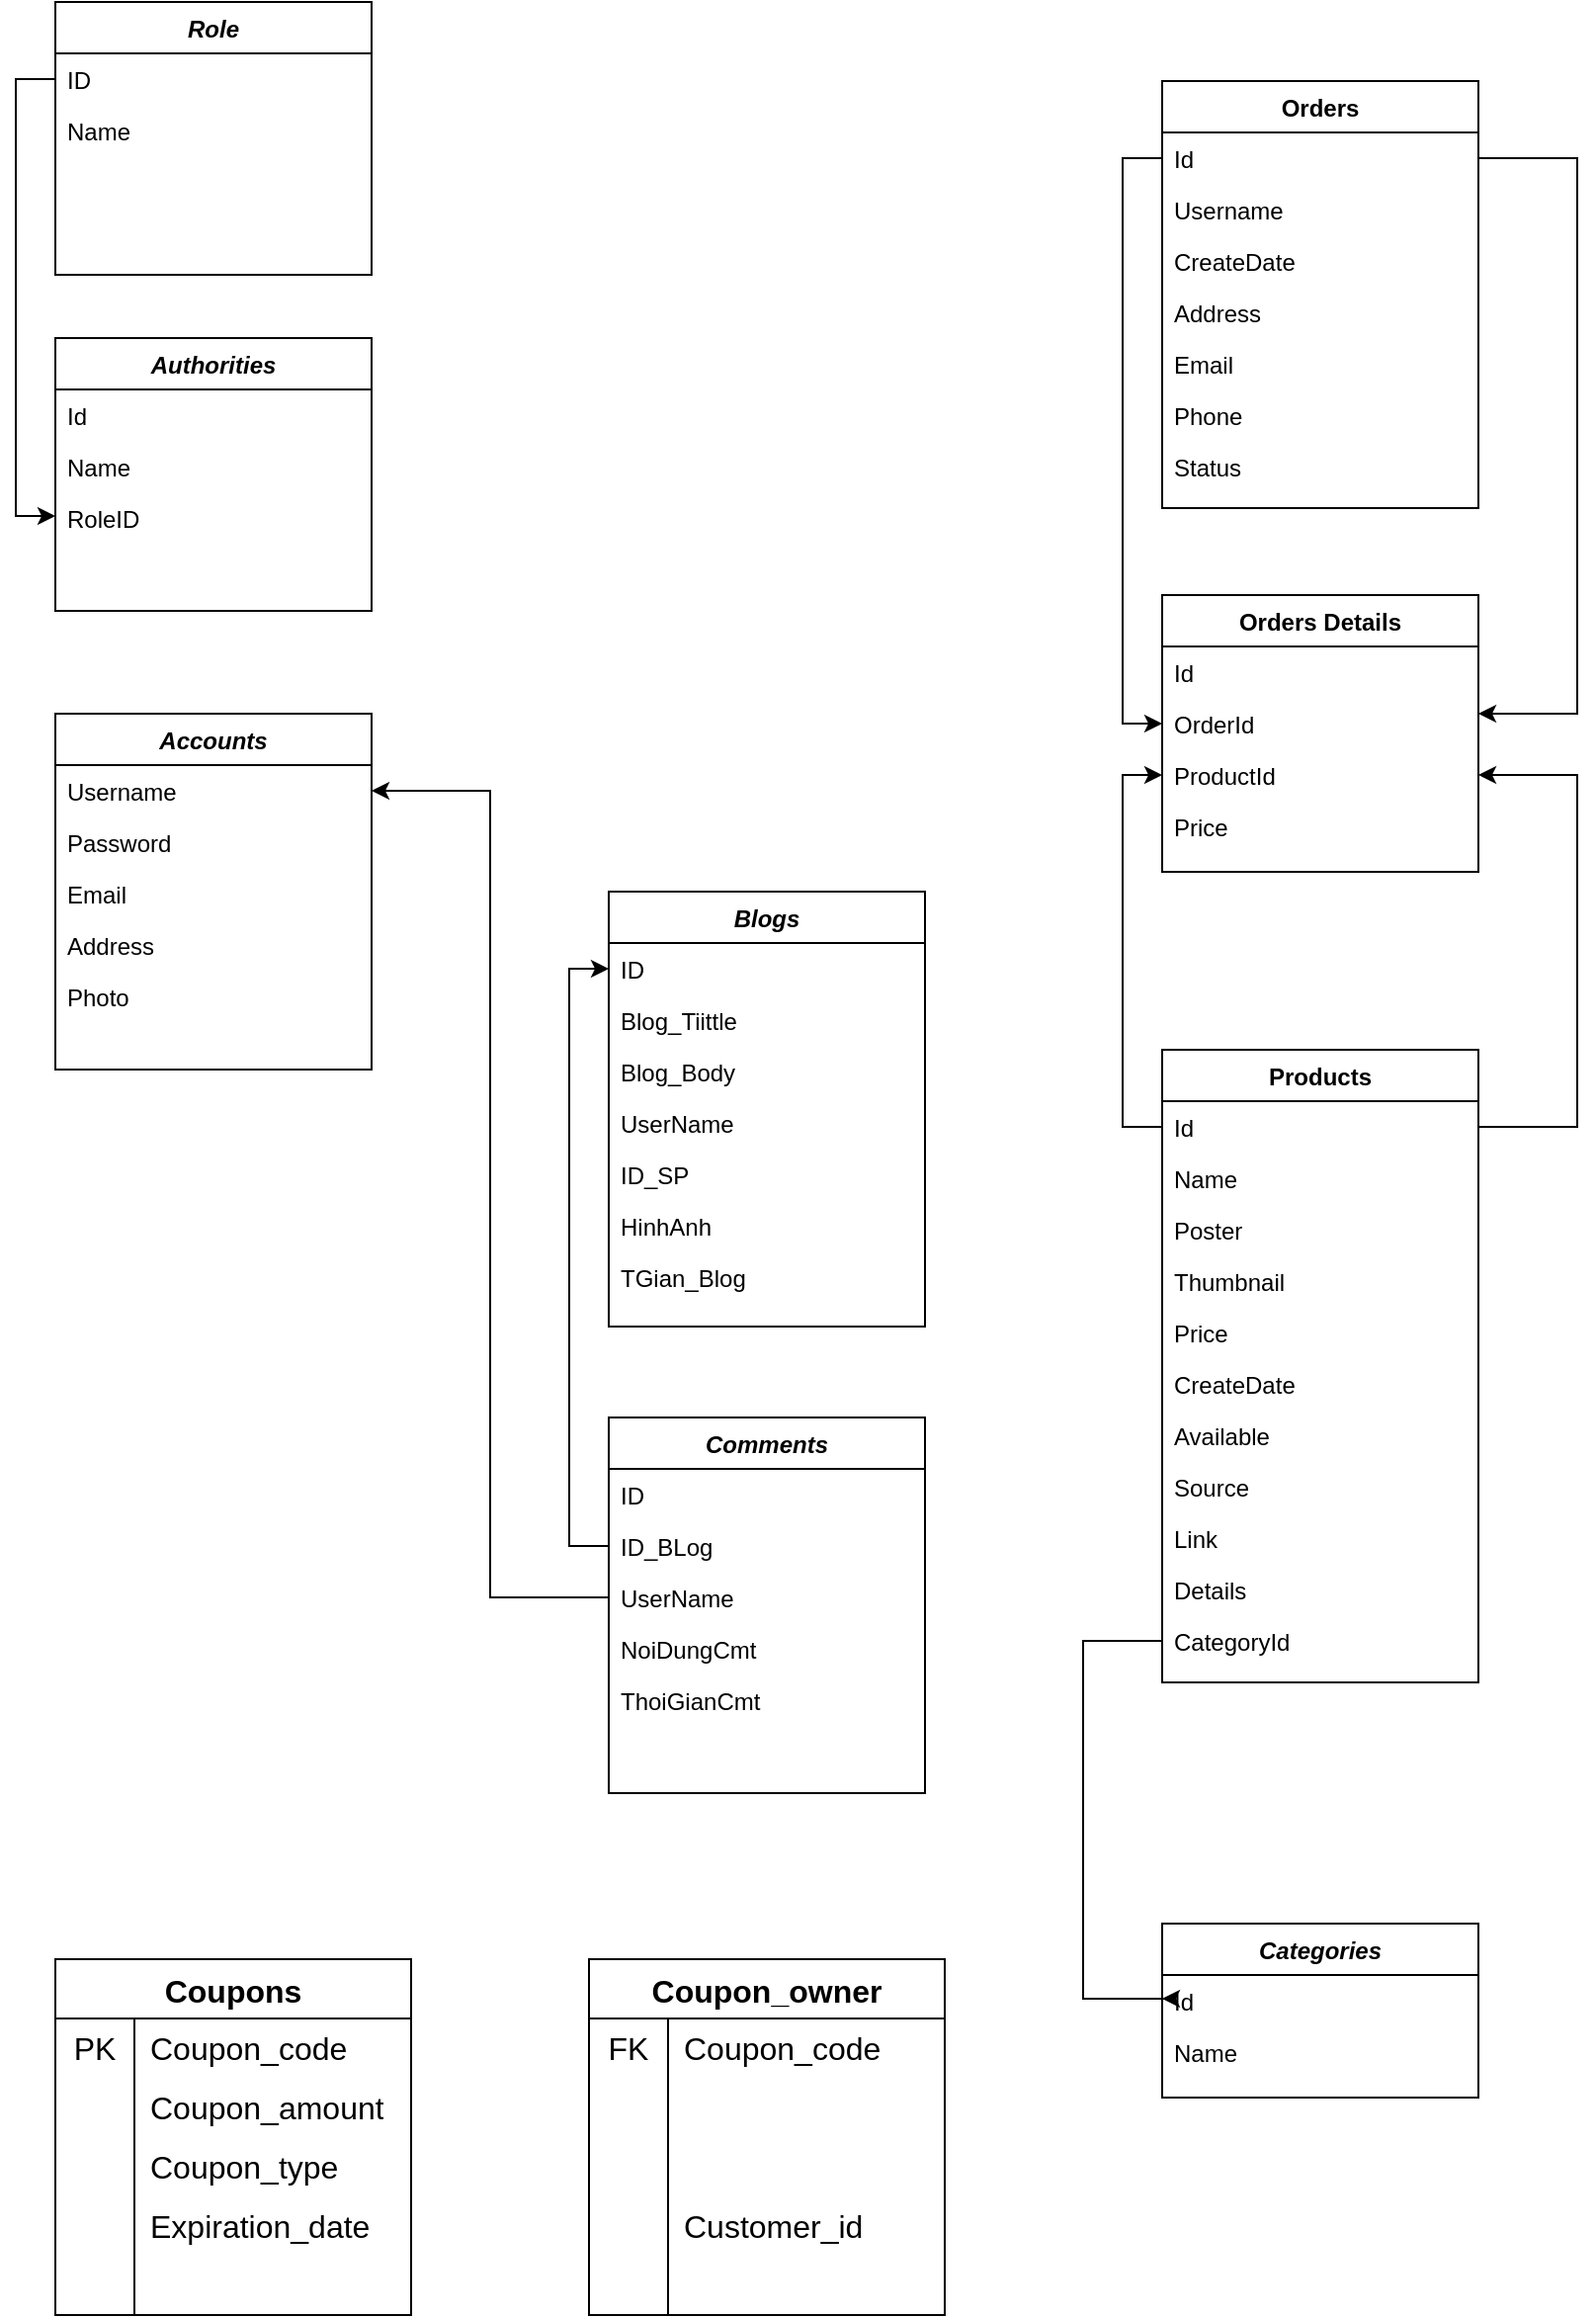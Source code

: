<mxfile version="21.2.3" type="github">
  <diagram id="C5RBs43oDa-KdzZeNtuy" name="Page-1">
    <mxGraphModel dx="1651" dy="2193" grid="1" gridSize="10" guides="1" tooltips="1" connect="1" arrows="1" fold="1" page="1" pageScale="1" pageWidth="827" pageHeight="1169" math="0" shadow="0">
      <root>
        <mxCell id="WIyWlLk6GJQsqaUBKTNV-0" />
        <mxCell id="WIyWlLk6GJQsqaUBKTNV-1" parent="WIyWlLk6GJQsqaUBKTNV-0" />
        <mxCell id="zkfFHV4jXpPFQw0GAbJ--0" value="Accounts" style="swimlane;fontStyle=3;align=center;verticalAlign=top;childLayout=stackLayout;horizontal=1;startSize=26;horizontalStack=0;resizeParent=1;resizeLast=0;collapsible=1;marginBottom=0;rounded=0;shadow=0;strokeWidth=1;movable=1;resizable=1;rotatable=1;deletable=1;editable=1;locked=0;connectable=1;" parent="WIyWlLk6GJQsqaUBKTNV-1" vertex="1">
          <mxGeometry x="110" y="-60" width="160" height="180" as="geometry">
            <mxRectangle x="230" y="140" width="160" height="26" as="alternateBounds" />
          </mxGeometry>
        </mxCell>
        <mxCell id="zkfFHV4jXpPFQw0GAbJ--1" value="Username" style="text;align=left;verticalAlign=top;spacingLeft=4;spacingRight=4;overflow=hidden;rotatable=1;points=[[0,0.5],[1,0.5]];portConstraint=eastwest;movable=1;resizable=1;deletable=1;editable=1;locked=0;connectable=1;" parent="zkfFHV4jXpPFQw0GAbJ--0" vertex="1">
          <mxGeometry y="26" width="160" height="26" as="geometry" />
        </mxCell>
        <mxCell id="zkfFHV4jXpPFQw0GAbJ--2" value="Password" style="text;align=left;verticalAlign=top;spacingLeft=4;spacingRight=4;overflow=hidden;rotatable=1;points=[[0,0.5],[1,0.5]];portConstraint=eastwest;rounded=0;shadow=0;html=0;movable=1;resizable=1;deletable=1;editable=1;locked=0;connectable=1;" parent="zkfFHV4jXpPFQw0GAbJ--0" vertex="1">
          <mxGeometry y="52" width="160" height="26" as="geometry" />
        </mxCell>
        <mxCell id="zkfFHV4jXpPFQw0GAbJ--3" value="Email" style="text;align=left;verticalAlign=top;spacingLeft=4;spacingRight=4;overflow=hidden;rotatable=1;points=[[0,0.5],[1,0.5]];portConstraint=eastwest;rounded=0;shadow=0;html=0;movable=1;resizable=1;deletable=1;editable=1;locked=0;connectable=1;" parent="zkfFHV4jXpPFQw0GAbJ--0" vertex="1">
          <mxGeometry y="78" width="160" height="26" as="geometry" />
        </mxCell>
        <mxCell id="4pkR6PHwYzPUVLJLUque-9" value="Address" style="text;align=left;verticalAlign=top;spacingLeft=4;spacingRight=4;overflow=hidden;rotatable=1;points=[[0,0.5],[1,0.5]];portConstraint=eastwest;rounded=0;shadow=0;html=0;movable=1;resizable=1;deletable=1;editable=1;locked=0;connectable=1;" vertex="1" parent="zkfFHV4jXpPFQw0GAbJ--0">
          <mxGeometry y="104" width="160" height="26" as="geometry" />
        </mxCell>
        <mxCell id="4pkR6PHwYzPUVLJLUque-10" value="Photo" style="text;align=left;verticalAlign=top;spacingLeft=4;spacingRight=4;overflow=hidden;rotatable=1;points=[[0,0.5],[1,0.5]];portConstraint=eastwest;rounded=0;shadow=0;html=0;movable=1;resizable=1;deletable=1;editable=1;locked=0;connectable=1;" vertex="1" parent="zkfFHV4jXpPFQw0GAbJ--0">
          <mxGeometry y="130" width="160" height="26" as="geometry" />
        </mxCell>
        <mxCell id="zkfFHV4jXpPFQw0GAbJ--17" value="Products" style="swimlane;fontStyle=1;align=center;verticalAlign=top;childLayout=stackLayout;horizontal=1;startSize=26;horizontalStack=0;resizeParent=1;resizeLast=0;collapsible=1;marginBottom=0;rounded=0;shadow=0;strokeWidth=1;" parent="WIyWlLk6GJQsqaUBKTNV-1" vertex="1">
          <mxGeometry x="670" y="110" width="160" height="320" as="geometry">
            <mxRectangle x="550" y="140" width="160" height="26" as="alternateBounds" />
          </mxGeometry>
        </mxCell>
        <mxCell id="zkfFHV4jXpPFQw0GAbJ--18" value="Id" style="text;align=left;verticalAlign=top;spacingLeft=4;spacingRight=4;overflow=hidden;rotatable=0;points=[[0,0.5],[1,0.5]];portConstraint=eastwest;" parent="zkfFHV4jXpPFQw0GAbJ--17" vertex="1">
          <mxGeometry y="26" width="160" height="26" as="geometry" />
        </mxCell>
        <mxCell id="zkfFHV4jXpPFQw0GAbJ--19" value="Name" style="text;align=left;verticalAlign=top;spacingLeft=4;spacingRight=4;overflow=hidden;rotatable=0;points=[[0,0.5],[1,0.5]];portConstraint=eastwest;rounded=0;shadow=0;html=0;" parent="zkfFHV4jXpPFQw0GAbJ--17" vertex="1">
          <mxGeometry y="52" width="160" height="26" as="geometry" />
        </mxCell>
        <mxCell id="zkfFHV4jXpPFQw0GAbJ--20" value="Poster" style="text;align=left;verticalAlign=top;spacingLeft=4;spacingRight=4;overflow=hidden;rotatable=0;points=[[0,0.5],[1,0.5]];portConstraint=eastwest;rounded=0;shadow=0;html=0;" parent="zkfFHV4jXpPFQw0GAbJ--17" vertex="1">
          <mxGeometry y="78" width="160" height="26" as="geometry" />
        </mxCell>
        <mxCell id="zkfFHV4jXpPFQw0GAbJ--21" value="Thumbnail" style="text;align=left;verticalAlign=top;spacingLeft=4;spacingRight=4;overflow=hidden;rotatable=0;points=[[0,0.5],[1,0.5]];portConstraint=eastwest;rounded=0;shadow=0;html=0;" parent="zkfFHV4jXpPFQw0GAbJ--17" vertex="1">
          <mxGeometry y="104" width="160" height="26" as="geometry" />
        </mxCell>
        <mxCell id="zkfFHV4jXpPFQw0GAbJ--22" value="Price" style="text;align=left;verticalAlign=top;spacingLeft=4;spacingRight=4;overflow=hidden;rotatable=0;points=[[0,0.5],[1,0.5]];portConstraint=eastwest;rounded=0;shadow=0;html=0;" parent="zkfFHV4jXpPFQw0GAbJ--17" vertex="1">
          <mxGeometry y="130" width="160" height="26" as="geometry" />
        </mxCell>
        <mxCell id="zkfFHV4jXpPFQw0GAbJ--24" value="CreateDate" style="text;align=left;verticalAlign=top;spacingLeft=4;spacingRight=4;overflow=hidden;rotatable=0;points=[[0,0.5],[1,0.5]];portConstraint=eastwest;" parent="zkfFHV4jXpPFQw0GAbJ--17" vertex="1">
          <mxGeometry y="156" width="160" height="26" as="geometry" />
        </mxCell>
        <mxCell id="zkfFHV4jXpPFQw0GAbJ--25" value="Available" style="text;align=left;verticalAlign=top;spacingLeft=4;spacingRight=4;overflow=hidden;rotatable=0;points=[[0,0.5],[1,0.5]];portConstraint=eastwest;" parent="zkfFHV4jXpPFQw0GAbJ--17" vertex="1">
          <mxGeometry y="182" width="160" height="26" as="geometry" />
        </mxCell>
        <mxCell id="aVzjEf7EWNkJV3z9Z11q-0" value="Source" style="text;align=left;verticalAlign=top;spacingLeft=4;spacingRight=4;overflow=hidden;rotatable=0;points=[[0,0.5],[1,0.5]];portConstraint=eastwest;" vertex="1" parent="zkfFHV4jXpPFQw0GAbJ--17">
          <mxGeometry y="208" width="160" height="26" as="geometry" />
        </mxCell>
        <mxCell id="aVzjEf7EWNkJV3z9Z11q-2" value="Link" style="text;align=left;verticalAlign=top;spacingLeft=4;spacingRight=4;overflow=hidden;rotatable=0;points=[[0,0.5],[1,0.5]];portConstraint=eastwest;" vertex="1" parent="zkfFHV4jXpPFQw0GAbJ--17">
          <mxGeometry y="234" width="160" height="26" as="geometry" />
        </mxCell>
        <mxCell id="aVzjEf7EWNkJV3z9Z11q-3" value="Details" style="text;align=left;verticalAlign=top;spacingLeft=4;spacingRight=4;overflow=hidden;rotatable=0;points=[[0,0.5],[1,0.5]];portConstraint=eastwest;" vertex="1" parent="zkfFHV4jXpPFQw0GAbJ--17">
          <mxGeometry y="260" width="160" height="26" as="geometry" />
        </mxCell>
        <mxCell id="aVzjEf7EWNkJV3z9Z11q-4" value="CategoryId" style="text;align=left;verticalAlign=top;spacingLeft=4;spacingRight=4;overflow=hidden;rotatable=0;points=[[0,0.5],[1,0.5]];portConstraint=eastwest;" vertex="1" parent="zkfFHV4jXpPFQw0GAbJ--17">
          <mxGeometry y="286" width="160" height="26" as="geometry" />
        </mxCell>
        <mxCell id="PvEXna2117vxzYuf4dfW-0" value="Orders" style="swimlane;fontStyle=1;align=center;verticalAlign=top;childLayout=stackLayout;horizontal=1;startSize=26;horizontalStack=0;resizeParent=1;resizeLast=0;collapsible=1;marginBottom=0;rounded=0;shadow=0;strokeWidth=1;" parent="WIyWlLk6GJQsqaUBKTNV-1" vertex="1">
          <mxGeometry x="670" y="-380" width="160" height="216" as="geometry">
            <mxRectangle x="550" y="140" width="160" height="26" as="alternateBounds" />
          </mxGeometry>
        </mxCell>
        <mxCell id="PvEXna2117vxzYuf4dfW-1" value="Id" style="text;align=left;verticalAlign=top;spacingLeft=4;spacingRight=4;overflow=hidden;rotatable=0;points=[[0,0.5],[1,0.5]];portConstraint=eastwest;" parent="PvEXna2117vxzYuf4dfW-0" vertex="1">
          <mxGeometry y="26" width="160" height="26" as="geometry" />
        </mxCell>
        <mxCell id="PvEXna2117vxzYuf4dfW-2" value="Username" style="text;align=left;verticalAlign=top;spacingLeft=4;spacingRight=4;overflow=hidden;rotatable=0;points=[[0,0.5],[1,0.5]];portConstraint=eastwest;rounded=0;shadow=0;html=0;" parent="PvEXna2117vxzYuf4dfW-0" vertex="1">
          <mxGeometry y="52" width="160" height="26" as="geometry" />
        </mxCell>
        <mxCell id="PvEXna2117vxzYuf4dfW-3" value="CreateDate" style="text;align=left;verticalAlign=top;spacingLeft=4;spacingRight=4;overflow=hidden;rotatable=0;points=[[0,0.5],[1,0.5]];portConstraint=eastwest;rounded=0;shadow=0;html=0;" parent="PvEXna2117vxzYuf4dfW-0" vertex="1">
          <mxGeometry y="78" width="160" height="26" as="geometry" />
        </mxCell>
        <mxCell id="PvEXna2117vxzYuf4dfW-4" value="Address" style="text;align=left;verticalAlign=top;spacingLeft=4;spacingRight=4;overflow=hidden;rotatable=0;points=[[0,0.5],[1,0.5]];portConstraint=eastwest;rounded=0;shadow=0;html=0;" parent="PvEXna2117vxzYuf4dfW-0" vertex="1">
          <mxGeometry y="104" width="160" height="26" as="geometry" />
        </mxCell>
        <mxCell id="PvEXna2117vxzYuf4dfW-5" value="Email" style="text;align=left;verticalAlign=top;spacingLeft=4;spacingRight=4;overflow=hidden;rotatable=0;points=[[0,0.5],[1,0.5]];portConstraint=eastwest;rounded=0;shadow=0;html=0;" parent="PvEXna2117vxzYuf4dfW-0" vertex="1">
          <mxGeometry y="130" width="160" height="26" as="geometry" />
        </mxCell>
        <mxCell id="PvEXna2117vxzYuf4dfW-7" value="Phone" style="text;align=left;verticalAlign=top;spacingLeft=4;spacingRight=4;overflow=hidden;rotatable=0;points=[[0,0.5],[1,0.5]];portConstraint=eastwest;" parent="PvEXna2117vxzYuf4dfW-0" vertex="1">
          <mxGeometry y="156" width="160" height="26" as="geometry" />
        </mxCell>
        <mxCell id="PvEXna2117vxzYuf4dfW-8" value="Status" style="text;align=left;verticalAlign=top;spacingLeft=4;spacingRight=4;overflow=hidden;rotatable=0;points=[[0,0.5],[1,0.5]];portConstraint=eastwest;" parent="PvEXna2117vxzYuf4dfW-0" vertex="1">
          <mxGeometry y="182" width="160" height="26" as="geometry" />
        </mxCell>
        <mxCell id="PvEXna2117vxzYuf4dfW-9" value="Orders Details" style="swimlane;fontStyle=1;align=center;verticalAlign=top;childLayout=stackLayout;horizontal=1;startSize=26;horizontalStack=0;resizeParent=1;resizeLast=0;collapsible=1;marginBottom=0;rounded=0;shadow=0;strokeWidth=1;" parent="WIyWlLk6GJQsqaUBKTNV-1" vertex="1">
          <mxGeometry x="670" y="-120" width="160" height="140" as="geometry">
            <mxRectangle x="550" y="140" width="160" height="26" as="alternateBounds" />
          </mxGeometry>
        </mxCell>
        <mxCell id="PvEXna2117vxzYuf4dfW-10" value="Id" style="text;align=left;verticalAlign=top;spacingLeft=4;spacingRight=4;overflow=hidden;rotatable=0;points=[[0,0.5],[1,0.5]];portConstraint=eastwest;" parent="PvEXna2117vxzYuf4dfW-9" vertex="1">
          <mxGeometry y="26" width="160" height="26" as="geometry" />
        </mxCell>
        <mxCell id="PvEXna2117vxzYuf4dfW-11" value="OrderId" style="text;align=left;verticalAlign=top;spacingLeft=4;spacingRight=4;overflow=hidden;rotatable=0;points=[[0,0.5],[1,0.5]];portConstraint=eastwest;rounded=0;shadow=0;html=0;" parent="PvEXna2117vxzYuf4dfW-9" vertex="1">
          <mxGeometry y="52" width="160" height="26" as="geometry" />
        </mxCell>
        <mxCell id="PvEXna2117vxzYuf4dfW-12" value="ProductId" style="text;align=left;verticalAlign=top;spacingLeft=4;spacingRight=4;overflow=hidden;rotatable=0;points=[[0,0.5],[1,0.5]];portConstraint=eastwest;rounded=0;shadow=0;html=0;" parent="PvEXna2117vxzYuf4dfW-9" vertex="1">
          <mxGeometry y="78" width="160" height="26" as="geometry" />
        </mxCell>
        <mxCell id="PvEXna2117vxzYuf4dfW-13" value="Price" style="text;align=left;verticalAlign=top;spacingLeft=4;spacingRight=4;overflow=hidden;rotatable=0;points=[[0,0.5],[1,0.5]];portConstraint=eastwest;rounded=0;shadow=0;html=0;" parent="PvEXna2117vxzYuf4dfW-9" vertex="1">
          <mxGeometry y="104" width="160" height="26" as="geometry" />
        </mxCell>
        <mxCell id="PvEXna2117vxzYuf4dfW-18" value="Authorities" style="swimlane;fontStyle=3;align=center;verticalAlign=top;childLayout=stackLayout;horizontal=1;startSize=26;horizontalStack=0;resizeParent=1;resizeLast=0;collapsible=1;marginBottom=0;rounded=0;shadow=0;strokeWidth=1;movable=0;resizable=0;rotatable=0;deletable=0;editable=0;locked=1;connectable=0;" parent="WIyWlLk6GJQsqaUBKTNV-1" vertex="1">
          <mxGeometry x="110" y="-250" width="160" height="138" as="geometry">
            <mxRectangle x="230" y="140" width="160" height="26" as="alternateBounds" />
          </mxGeometry>
        </mxCell>
        <mxCell id="PvEXna2117vxzYuf4dfW-20" value="Id" style="text;align=left;verticalAlign=top;spacingLeft=4;spacingRight=4;overflow=hidden;rotatable=0;points=[[0,0.5],[1,0.5]];portConstraint=eastwest;rounded=0;shadow=0;html=0;movable=0;resizable=0;deletable=0;editable=0;locked=1;connectable=0;" parent="PvEXna2117vxzYuf4dfW-18" vertex="1">
          <mxGeometry y="26" width="160" height="26" as="geometry" />
        </mxCell>
        <mxCell id="PvEXna2117vxzYuf4dfW-19" value="Name" style="text;align=left;verticalAlign=top;spacingLeft=4;spacingRight=4;overflow=hidden;rotatable=0;points=[[0,0.5],[1,0.5]];portConstraint=eastwest;movable=0;resizable=0;deletable=0;editable=0;locked=1;connectable=0;" parent="PvEXna2117vxzYuf4dfW-18" vertex="1">
          <mxGeometry y="52" width="160" height="26" as="geometry" />
        </mxCell>
        <mxCell id="PvEXna2117vxzYuf4dfW-21" value="RoleID" style="text;align=left;verticalAlign=top;spacingLeft=4;spacingRight=4;overflow=hidden;rotatable=0;points=[[0,0.5],[1,0.5]];portConstraint=eastwest;rounded=0;shadow=0;html=0;movable=0;resizable=0;deletable=0;editable=0;locked=1;connectable=0;" parent="PvEXna2117vxzYuf4dfW-18" vertex="1">
          <mxGeometry y="78" width="160" height="26" as="geometry" />
        </mxCell>
        <mxCell id="PvEXna2117vxzYuf4dfW-24" value="Role" style="swimlane;fontStyle=3;align=center;verticalAlign=top;childLayout=stackLayout;horizontal=1;startSize=26;horizontalStack=0;resizeParent=1;resizeLast=0;collapsible=1;marginBottom=0;rounded=0;shadow=0;strokeWidth=1;" parent="WIyWlLk6GJQsqaUBKTNV-1" vertex="1">
          <mxGeometry x="110" y="-420" width="160" height="138" as="geometry">
            <mxRectangle x="230" y="140" width="160" height="26" as="alternateBounds" />
          </mxGeometry>
        </mxCell>
        <mxCell id="4pkR6PHwYzPUVLJLUque-20" style="edgeStyle=orthogonalEdgeStyle;rounded=0;orthogonalLoop=1;jettySize=auto;html=1;" edge="1" parent="PvEXna2117vxzYuf4dfW-24" source="PvEXna2117vxzYuf4dfW-26">
          <mxGeometry relative="1" as="geometry">
            <mxPoint y="260" as="targetPoint" />
            <Array as="points">
              <mxPoint x="-20" y="39" />
              <mxPoint x="-20" y="260" />
            </Array>
          </mxGeometry>
        </mxCell>
        <mxCell id="PvEXna2117vxzYuf4dfW-26" value="ID" style="text;align=left;verticalAlign=top;spacingLeft=4;spacingRight=4;overflow=hidden;rotatable=0;points=[[0,0.5],[1,0.5]];portConstraint=eastwest;rounded=0;shadow=0;html=0;" parent="PvEXna2117vxzYuf4dfW-24" vertex="1">
          <mxGeometry y="26" width="160" height="26" as="geometry" />
        </mxCell>
        <mxCell id="PvEXna2117vxzYuf4dfW-25" value="Name" style="text;align=left;verticalAlign=top;spacingLeft=4;spacingRight=4;overflow=hidden;rotatable=0;points=[[0,0.5],[1,0.5]];portConstraint=eastwest;" parent="PvEXna2117vxzYuf4dfW-24" vertex="1">
          <mxGeometry y="52" width="160" height="26" as="geometry" />
        </mxCell>
        <mxCell id="PvEXna2117vxzYuf4dfW-30" value="Categories" style="swimlane;fontStyle=3;align=center;verticalAlign=top;childLayout=stackLayout;horizontal=1;startSize=26;horizontalStack=0;resizeParent=1;resizeLast=0;collapsible=1;marginBottom=0;rounded=0;shadow=0;strokeWidth=1;" parent="WIyWlLk6GJQsqaUBKTNV-1" vertex="1">
          <mxGeometry x="670" y="552" width="160" height="88" as="geometry">
            <mxRectangle x="230" y="140" width="160" height="26" as="alternateBounds" />
          </mxGeometry>
        </mxCell>
        <mxCell id="PvEXna2117vxzYuf4dfW-31" value="Id" style="text;align=left;verticalAlign=top;spacingLeft=4;spacingRight=4;overflow=hidden;rotatable=0;points=[[0,0.5],[1,0.5]];portConstraint=eastwest;" parent="PvEXna2117vxzYuf4dfW-30" vertex="1">
          <mxGeometry y="26" width="160" height="26" as="geometry" />
        </mxCell>
        <mxCell id="PvEXna2117vxzYuf4dfW-32" value="Name" style="text;align=left;verticalAlign=top;spacingLeft=4;spacingRight=4;overflow=hidden;rotatable=0;points=[[0,0.5],[1,0.5]];portConstraint=eastwest;rounded=0;shadow=0;html=0;" parent="PvEXna2117vxzYuf4dfW-30" vertex="1">
          <mxGeometry y="52" width="160" height="26" as="geometry" />
        </mxCell>
        <mxCell id="PvEXna2117vxzYuf4dfW-34" value="Blogs" style="swimlane;fontStyle=3;align=center;verticalAlign=top;childLayout=stackLayout;horizontal=1;startSize=26;horizontalStack=0;resizeParent=1;resizeLast=0;collapsible=1;marginBottom=0;rounded=0;shadow=0;strokeWidth=1;" parent="WIyWlLk6GJQsqaUBKTNV-1" vertex="1">
          <mxGeometry x="390" y="30" width="160" height="220" as="geometry">
            <mxRectangle x="230" y="140" width="160" height="26" as="alternateBounds" />
          </mxGeometry>
        </mxCell>
        <mxCell id="PvEXna2117vxzYuf4dfW-35" value="ID" style="text;align=left;verticalAlign=top;spacingLeft=4;spacingRight=4;overflow=hidden;rotatable=0;points=[[0,0.5],[1,0.5]];portConstraint=eastwest;" parent="PvEXna2117vxzYuf4dfW-34" vertex="1">
          <mxGeometry y="26" width="160" height="26" as="geometry" />
        </mxCell>
        <mxCell id="PvEXna2117vxzYuf4dfW-36" value="Blog_Tiittle" style="text;align=left;verticalAlign=top;spacingLeft=4;spacingRight=4;overflow=hidden;rotatable=0;points=[[0,0.5],[1,0.5]];portConstraint=eastwest;rounded=0;shadow=0;html=0;" parent="PvEXna2117vxzYuf4dfW-34" vertex="1">
          <mxGeometry y="52" width="160" height="26" as="geometry" />
        </mxCell>
        <mxCell id="PvEXna2117vxzYuf4dfW-37" value="Blog_Body&#xa;" style="text;align=left;verticalAlign=top;spacingLeft=4;spacingRight=4;overflow=hidden;rotatable=0;points=[[0,0.5],[1,0.5]];portConstraint=eastwest;rounded=0;shadow=0;html=0;" parent="PvEXna2117vxzYuf4dfW-34" vertex="1">
          <mxGeometry y="78" width="160" height="26" as="geometry" />
        </mxCell>
        <mxCell id="4pkR6PHwYzPUVLJLUque-0" value="UserName" style="text;align=left;verticalAlign=top;spacingLeft=4;spacingRight=4;overflow=hidden;rotatable=0;points=[[0,0.5],[1,0.5]];portConstraint=eastwest;rounded=0;shadow=0;html=0;" vertex="1" parent="PvEXna2117vxzYuf4dfW-34">
          <mxGeometry y="104" width="160" height="26" as="geometry" />
        </mxCell>
        <mxCell id="4pkR6PHwYzPUVLJLUque-1" value="ID_SP" style="text;align=left;verticalAlign=top;spacingLeft=4;spacingRight=4;overflow=hidden;rotatable=0;points=[[0,0.5],[1,0.5]];portConstraint=eastwest;rounded=0;shadow=0;html=0;" vertex="1" parent="PvEXna2117vxzYuf4dfW-34">
          <mxGeometry y="130" width="160" height="26" as="geometry" />
        </mxCell>
        <mxCell id="4pkR6PHwYzPUVLJLUque-2" value="HinhAnh" style="text;align=left;verticalAlign=top;spacingLeft=4;spacingRight=4;overflow=hidden;rotatable=0;points=[[0,0.5],[1,0.5]];portConstraint=eastwest;rounded=0;shadow=0;html=0;" vertex="1" parent="PvEXna2117vxzYuf4dfW-34">
          <mxGeometry y="156" width="160" height="26" as="geometry" />
        </mxCell>
        <mxCell id="4pkR6PHwYzPUVLJLUque-3" value="TGian_Blog" style="text;align=left;verticalAlign=top;spacingLeft=4;spacingRight=4;overflow=hidden;rotatable=0;points=[[0,0.5],[1,0.5]];portConstraint=eastwest;rounded=0;shadow=0;html=0;" vertex="1" parent="PvEXna2117vxzYuf4dfW-34">
          <mxGeometry y="182" width="160" height="26" as="geometry" />
        </mxCell>
        <mxCell id="PvEXna2117vxzYuf4dfW-38" value="Comments" style="swimlane;fontStyle=3;align=center;verticalAlign=top;childLayout=stackLayout;horizontal=1;startSize=26;horizontalStack=0;resizeParent=1;resizeLast=0;collapsible=1;marginBottom=0;rounded=0;shadow=0;strokeWidth=1;" parent="WIyWlLk6GJQsqaUBKTNV-1" vertex="1">
          <mxGeometry x="390" y="296" width="160" height="190" as="geometry">
            <mxRectangle x="230" y="140" width="160" height="26" as="alternateBounds" />
          </mxGeometry>
        </mxCell>
        <mxCell id="4pkR6PHwYzPUVLJLUque-4" value="ID" style="text;align=left;verticalAlign=top;spacingLeft=4;spacingRight=4;overflow=hidden;rotatable=0;points=[[0,0.5],[1,0.5]];portConstraint=eastwest;" vertex="1" parent="PvEXna2117vxzYuf4dfW-38">
          <mxGeometry y="26" width="160" height="26" as="geometry" />
        </mxCell>
        <mxCell id="PvEXna2117vxzYuf4dfW-41" value="ID_BLog" style="text;align=left;verticalAlign=top;spacingLeft=4;spacingRight=4;overflow=hidden;rotatable=0;points=[[0,0.5],[1,0.5]];portConstraint=eastwest;rounded=0;shadow=0;html=0;" parent="PvEXna2117vxzYuf4dfW-38" vertex="1">
          <mxGeometry y="52" width="160" height="26" as="geometry" />
        </mxCell>
        <mxCell id="4pkR6PHwYzPUVLJLUque-5" value="UserName" style="text;align=left;verticalAlign=top;spacingLeft=4;spacingRight=4;overflow=hidden;rotatable=0;points=[[0,0.5],[1,0.5]];portConstraint=eastwest;rounded=0;shadow=0;html=0;" vertex="1" parent="PvEXna2117vxzYuf4dfW-38">
          <mxGeometry y="78" width="160" height="26" as="geometry" />
        </mxCell>
        <mxCell id="4pkR6PHwYzPUVLJLUque-6" value="NoiDungCmt" style="text;align=left;verticalAlign=top;spacingLeft=4;spacingRight=4;overflow=hidden;rotatable=0;points=[[0,0.5],[1,0.5]];portConstraint=eastwest;" vertex="1" parent="PvEXna2117vxzYuf4dfW-38">
          <mxGeometry y="104" width="160" height="26" as="geometry" />
        </mxCell>
        <mxCell id="4pkR6PHwYzPUVLJLUque-7" value="ThoiGianCmt" style="text;align=left;verticalAlign=top;spacingLeft=4;spacingRight=4;overflow=hidden;rotatable=0;points=[[0,0.5],[1,0.5]];portConstraint=eastwest;" vertex="1" parent="PvEXna2117vxzYuf4dfW-38">
          <mxGeometry y="130" width="160" height="26" as="geometry" />
        </mxCell>
        <mxCell id="PvEXna2117vxzYuf4dfW-55" value="Coupons" style="shape=table;startSize=30;container=1;collapsible=0;childLayout=tableLayout;fixedRows=1;rowLines=0;fontStyle=1;strokeColor=default;fontSize=16;" parent="WIyWlLk6GJQsqaUBKTNV-1" vertex="1">
          <mxGeometry x="110" y="570" width="180" height="180" as="geometry" />
        </mxCell>
        <mxCell id="PvEXna2117vxzYuf4dfW-56" value="" style="shape=tableRow;horizontal=0;startSize=0;swimlaneHead=0;swimlaneBody=0;top=0;left=0;bottom=0;right=0;collapsible=0;dropTarget=0;fillColor=none;points=[[0,0.5],[1,0.5]];portConstraint=eastwest;strokeColor=inherit;fontSize=16;" parent="PvEXna2117vxzYuf4dfW-55" vertex="1">
          <mxGeometry y="30" width="180" height="30" as="geometry" />
        </mxCell>
        <mxCell id="PvEXna2117vxzYuf4dfW-57" value="PK" style="shape=partialRectangle;html=1;whiteSpace=wrap;connectable=0;fillColor=none;top=0;left=0;bottom=0;right=0;overflow=hidden;pointerEvents=1;strokeColor=inherit;fontSize=16;" parent="PvEXna2117vxzYuf4dfW-56" vertex="1">
          <mxGeometry width="40" height="30" as="geometry">
            <mxRectangle width="40" height="30" as="alternateBounds" />
          </mxGeometry>
        </mxCell>
        <mxCell id="PvEXna2117vxzYuf4dfW-58" value="Coupon_code" style="shape=partialRectangle;html=1;whiteSpace=wrap;connectable=0;fillColor=none;top=0;left=0;bottom=0;right=0;align=left;spacingLeft=6;overflow=hidden;strokeColor=inherit;fontSize=16;" parent="PvEXna2117vxzYuf4dfW-56" vertex="1">
          <mxGeometry x="40" width="140" height="30" as="geometry">
            <mxRectangle width="140" height="30" as="alternateBounds" />
          </mxGeometry>
        </mxCell>
        <mxCell id="PvEXna2117vxzYuf4dfW-59" value="" style="shape=tableRow;horizontal=0;startSize=0;swimlaneHead=0;swimlaneBody=0;top=0;left=0;bottom=0;right=0;collapsible=0;dropTarget=0;fillColor=none;points=[[0,0.5],[1,0.5]];portConstraint=eastwest;strokeColor=inherit;fontSize=16;" parent="PvEXna2117vxzYuf4dfW-55" vertex="1">
          <mxGeometry y="60" width="180" height="30" as="geometry" />
        </mxCell>
        <mxCell id="PvEXna2117vxzYuf4dfW-60" value="" style="shape=partialRectangle;html=1;whiteSpace=wrap;connectable=0;fillColor=none;top=0;left=0;bottom=0;right=0;overflow=hidden;strokeColor=inherit;fontSize=16;" parent="PvEXna2117vxzYuf4dfW-59" vertex="1">
          <mxGeometry width="40" height="30" as="geometry">
            <mxRectangle width="40" height="30" as="alternateBounds" />
          </mxGeometry>
        </mxCell>
        <mxCell id="PvEXna2117vxzYuf4dfW-61" value="Coupon_amount" style="shape=partialRectangle;html=1;whiteSpace=wrap;connectable=0;fillColor=none;top=0;left=0;bottom=0;right=0;align=left;spacingLeft=6;overflow=hidden;strokeColor=inherit;fontSize=16;" parent="PvEXna2117vxzYuf4dfW-59" vertex="1">
          <mxGeometry x="40" width="140" height="30" as="geometry">
            <mxRectangle width="140" height="30" as="alternateBounds" />
          </mxGeometry>
        </mxCell>
        <mxCell id="PvEXna2117vxzYuf4dfW-62" value="" style="shape=tableRow;horizontal=0;startSize=0;swimlaneHead=0;swimlaneBody=0;top=0;left=0;bottom=0;right=0;collapsible=0;dropTarget=0;fillColor=none;points=[[0,0.5],[1,0.5]];portConstraint=eastwest;strokeColor=inherit;fontSize=16;" parent="PvEXna2117vxzYuf4dfW-55" vertex="1">
          <mxGeometry y="90" width="180" height="30" as="geometry" />
        </mxCell>
        <mxCell id="PvEXna2117vxzYuf4dfW-63" value="" style="shape=partialRectangle;html=1;whiteSpace=wrap;connectable=0;fillColor=none;top=0;left=0;bottom=0;right=0;overflow=hidden;strokeColor=inherit;fontSize=16;" parent="PvEXna2117vxzYuf4dfW-62" vertex="1">
          <mxGeometry width="40" height="30" as="geometry">
            <mxRectangle width="40" height="30" as="alternateBounds" />
          </mxGeometry>
        </mxCell>
        <mxCell id="PvEXna2117vxzYuf4dfW-64" value="Coupon_type" style="shape=partialRectangle;html=1;whiteSpace=wrap;connectable=0;fillColor=none;top=0;left=0;bottom=0;right=0;align=left;spacingLeft=6;overflow=hidden;strokeColor=inherit;fontSize=16;" parent="PvEXna2117vxzYuf4dfW-62" vertex="1">
          <mxGeometry x="40" width="140" height="30" as="geometry">
            <mxRectangle width="140" height="30" as="alternateBounds" />
          </mxGeometry>
        </mxCell>
        <mxCell id="PvEXna2117vxzYuf4dfW-65" value="" style="shape=tableRow;horizontal=0;startSize=0;swimlaneHead=0;swimlaneBody=0;top=0;left=0;bottom=0;right=0;collapsible=0;dropTarget=0;fillColor=none;points=[[0,0.5],[1,0.5]];portConstraint=eastwest;strokeColor=inherit;fontSize=16;" parent="PvEXna2117vxzYuf4dfW-55" vertex="1">
          <mxGeometry y="120" width="180" height="30" as="geometry" />
        </mxCell>
        <mxCell id="PvEXna2117vxzYuf4dfW-66" value="" style="shape=partialRectangle;html=1;whiteSpace=wrap;connectable=0;fillColor=none;top=0;left=0;bottom=0;right=0;overflow=hidden;strokeColor=inherit;fontSize=16;" parent="PvEXna2117vxzYuf4dfW-65" vertex="1">
          <mxGeometry width="40" height="30" as="geometry">
            <mxRectangle width="40" height="30" as="alternateBounds" />
          </mxGeometry>
        </mxCell>
        <mxCell id="PvEXna2117vxzYuf4dfW-67" value="Expiration_date" style="shape=partialRectangle;html=1;whiteSpace=wrap;connectable=0;fillColor=none;top=0;left=0;bottom=0;right=0;align=left;spacingLeft=6;overflow=hidden;strokeColor=inherit;fontSize=16;" parent="PvEXna2117vxzYuf4dfW-65" vertex="1">
          <mxGeometry x="40" width="140" height="30" as="geometry">
            <mxRectangle width="140" height="30" as="alternateBounds" />
          </mxGeometry>
        </mxCell>
        <mxCell id="PvEXna2117vxzYuf4dfW-68" value="" style="shape=tableRow;horizontal=0;startSize=0;swimlaneHead=0;swimlaneBody=0;top=0;left=0;bottom=0;right=0;collapsible=0;dropTarget=0;fillColor=none;points=[[0,0.5],[1,0.5]];portConstraint=eastwest;strokeColor=inherit;fontSize=16;" parent="PvEXna2117vxzYuf4dfW-55" vertex="1">
          <mxGeometry y="150" width="180" height="30" as="geometry" />
        </mxCell>
        <mxCell id="PvEXna2117vxzYuf4dfW-69" value="" style="shape=partialRectangle;html=1;whiteSpace=wrap;connectable=0;fillColor=none;top=0;left=0;bottom=0;right=0;overflow=hidden;strokeColor=inherit;fontSize=16;" parent="PvEXna2117vxzYuf4dfW-68" vertex="1">
          <mxGeometry width="40" height="30" as="geometry">
            <mxRectangle width="40" height="30" as="alternateBounds" />
          </mxGeometry>
        </mxCell>
        <mxCell id="PvEXna2117vxzYuf4dfW-70" value="" style="shape=partialRectangle;html=1;whiteSpace=wrap;connectable=0;fillColor=none;top=0;left=0;bottom=0;right=0;align=left;spacingLeft=6;overflow=hidden;strokeColor=inherit;fontSize=16;" parent="PvEXna2117vxzYuf4dfW-68" vertex="1">
          <mxGeometry x="40" width="140" height="30" as="geometry">
            <mxRectangle width="140" height="30" as="alternateBounds" />
          </mxGeometry>
        </mxCell>
        <mxCell id="PvEXna2117vxzYuf4dfW-71" value="Coupon_owner" style="shape=table;startSize=30;container=1;collapsible=0;childLayout=tableLayout;fixedRows=1;rowLines=0;fontStyle=1;strokeColor=default;fontSize=16;" parent="WIyWlLk6GJQsqaUBKTNV-1" vertex="1">
          <mxGeometry x="380" y="570" width="180" height="180" as="geometry" />
        </mxCell>
        <mxCell id="PvEXna2117vxzYuf4dfW-72" value="" style="shape=tableRow;horizontal=0;startSize=0;swimlaneHead=0;swimlaneBody=0;top=0;left=0;bottom=0;right=0;collapsible=0;dropTarget=0;fillColor=none;points=[[0,0.5],[1,0.5]];portConstraint=eastwest;strokeColor=inherit;fontSize=16;" parent="PvEXna2117vxzYuf4dfW-71" vertex="1">
          <mxGeometry y="30" width="180" height="30" as="geometry" />
        </mxCell>
        <mxCell id="PvEXna2117vxzYuf4dfW-73" value="FK" style="shape=partialRectangle;html=1;whiteSpace=wrap;connectable=0;fillColor=none;top=0;left=0;bottom=0;right=0;overflow=hidden;pointerEvents=1;strokeColor=inherit;fontSize=16;" parent="PvEXna2117vxzYuf4dfW-72" vertex="1">
          <mxGeometry width="40" height="30" as="geometry">
            <mxRectangle width="40" height="30" as="alternateBounds" />
          </mxGeometry>
        </mxCell>
        <mxCell id="PvEXna2117vxzYuf4dfW-74" value="Coupon_code" style="shape=partialRectangle;html=1;whiteSpace=wrap;connectable=0;fillColor=none;top=0;left=0;bottom=0;right=0;align=left;spacingLeft=6;overflow=hidden;strokeColor=inherit;fontSize=16;" parent="PvEXna2117vxzYuf4dfW-72" vertex="1">
          <mxGeometry x="40" width="140" height="30" as="geometry">
            <mxRectangle width="140" height="30" as="alternateBounds" />
          </mxGeometry>
        </mxCell>
        <mxCell id="PvEXna2117vxzYuf4dfW-75" value="" style="shape=tableRow;horizontal=0;startSize=0;swimlaneHead=0;swimlaneBody=0;top=0;left=0;bottom=0;right=0;collapsible=0;dropTarget=0;fillColor=none;points=[[0,0.5],[1,0.5]];portConstraint=eastwest;strokeColor=inherit;fontSize=16;" parent="PvEXna2117vxzYuf4dfW-71" vertex="1">
          <mxGeometry y="60" width="180" height="30" as="geometry" />
        </mxCell>
        <mxCell id="PvEXna2117vxzYuf4dfW-76" value="" style="shape=partialRectangle;html=1;whiteSpace=wrap;connectable=0;fillColor=none;top=0;left=0;bottom=0;right=0;overflow=hidden;strokeColor=inherit;fontSize=16;" parent="PvEXna2117vxzYuf4dfW-75" vertex="1">
          <mxGeometry width="40" height="30" as="geometry">
            <mxRectangle width="40" height="30" as="alternateBounds" />
          </mxGeometry>
        </mxCell>
        <mxCell id="PvEXna2117vxzYuf4dfW-77" value="" style="shape=partialRectangle;html=1;whiteSpace=wrap;connectable=0;fillColor=none;top=0;left=0;bottom=0;right=0;align=left;spacingLeft=6;overflow=hidden;strokeColor=inherit;fontSize=16;" parent="PvEXna2117vxzYuf4dfW-75" vertex="1">
          <mxGeometry x="40" width="140" height="30" as="geometry">
            <mxRectangle width="140" height="30" as="alternateBounds" />
          </mxGeometry>
        </mxCell>
        <mxCell id="PvEXna2117vxzYuf4dfW-78" value="" style="shape=tableRow;horizontal=0;startSize=0;swimlaneHead=0;swimlaneBody=0;top=0;left=0;bottom=0;right=0;collapsible=0;dropTarget=0;fillColor=none;points=[[0,0.5],[1,0.5]];portConstraint=eastwest;strokeColor=inherit;fontSize=16;" parent="PvEXna2117vxzYuf4dfW-71" vertex="1">
          <mxGeometry y="90" width="180" height="30" as="geometry" />
        </mxCell>
        <mxCell id="PvEXna2117vxzYuf4dfW-79" value="" style="shape=partialRectangle;html=1;whiteSpace=wrap;connectable=0;fillColor=none;top=0;left=0;bottom=0;right=0;overflow=hidden;strokeColor=inherit;fontSize=16;" parent="PvEXna2117vxzYuf4dfW-78" vertex="1">
          <mxGeometry width="40" height="30" as="geometry">
            <mxRectangle width="40" height="30" as="alternateBounds" />
          </mxGeometry>
        </mxCell>
        <mxCell id="PvEXna2117vxzYuf4dfW-80" value="" style="shape=partialRectangle;html=1;whiteSpace=wrap;connectable=0;fillColor=none;top=0;left=0;bottom=0;right=0;align=left;spacingLeft=6;overflow=hidden;strokeColor=inherit;fontSize=16;" parent="PvEXna2117vxzYuf4dfW-78" vertex="1">
          <mxGeometry x="40" width="140" height="30" as="geometry">
            <mxRectangle width="140" height="30" as="alternateBounds" />
          </mxGeometry>
        </mxCell>
        <mxCell id="PvEXna2117vxzYuf4dfW-81" value="" style="shape=tableRow;horizontal=0;startSize=0;swimlaneHead=0;swimlaneBody=0;top=0;left=0;bottom=0;right=0;collapsible=0;dropTarget=0;fillColor=none;points=[[0,0.5],[1,0.5]];portConstraint=eastwest;strokeColor=inherit;fontSize=16;" parent="PvEXna2117vxzYuf4dfW-71" vertex="1">
          <mxGeometry y="120" width="180" height="30" as="geometry" />
        </mxCell>
        <mxCell id="PvEXna2117vxzYuf4dfW-82" value="" style="shape=partialRectangle;html=1;whiteSpace=wrap;connectable=0;fillColor=none;top=0;left=0;bottom=0;right=0;overflow=hidden;strokeColor=inherit;fontSize=16;" parent="PvEXna2117vxzYuf4dfW-81" vertex="1">
          <mxGeometry width="40" height="30" as="geometry">
            <mxRectangle width="40" height="30" as="alternateBounds" />
          </mxGeometry>
        </mxCell>
        <mxCell id="PvEXna2117vxzYuf4dfW-83" value="Customer_id" style="shape=partialRectangle;html=1;whiteSpace=wrap;connectable=0;fillColor=none;top=0;left=0;bottom=0;right=0;align=left;spacingLeft=6;overflow=hidden;strokeColor=inherit;fontSize=16;" parent="PvEXna2117vxzYuf4dfW-81" vertex="1">
          <mxGeometry x="40" width="140" height="30" as="geometry">
            <mxRectangle width="140" height="30" as="alternateBounds" />
          </mxGeometry>
        </mxCell>
        <mxCell id="PvEXna2117vxzYuf4dfW-84" value="" style="shape=tableRow;horizontal=0;startSize=0;swimlaneHead=0;swimlaneBody=0;top=0;left=0;bottom=0;right=0;collapsible=0;dropTarget=0;fillColor=none;points=[[0,0.5],[1,0.5]];portConstraint=eastwest;strokeColor=inherit;fontSize=16;" parent="PvEXna2117vxzYuf4dfW-71" vertex="1">
          <mxGeometry y="150" width="180" height="30" as="geometry" />
        </mxCell>
        <mxCell id="PvEXna2117vxzYuf4dfW-85" value="" style="shape=partialRectangle;html=1;whiteSpace=wrap;connectable=0;fillColor=none;top=0;left=0;bottom=0;right=0;overflow=hidden;strokeColor=inherit;fontSize=16;" parent="PvEXna2117vxzYuf4dfW-84" vertex="1">
          <mxGeometry width="40" height="30" as="geometry">
            <mxRectangle width="40" height="30" as="alternateBounds" />
          </mxGeometry>
        </mxCell>
        <mxCell id="PvEXna2117vxzYuf4dfW-86" value="" style="shape=partialRectangle;html=1;whiteSpace=wrap;connectable=0;fillColor=none;top=0;left=0;bottom=0;right=0;align=left;spacingLeft=6;overflow=hidden;strokeColor=inherit;fontSize=16;" parent="PvEXna2117vxzYuf4dfW-84" vertex="1">
          <mxGeometry x="40" width="140" height="30" as="geometry">
            <mxRectangle width="140" height="30" as="alternateBounds" />
          </mxGeometry>
        </mxCell>
        <mxCell id="4pkR6PHwYzPUVLJLUque-12" style="edgeStyle=orthogonalEdgeStyle;rounded=0;orthogonalLoop=1;jettySize=auto;html=1;entryX=0;entryY=0.5;entryDx=0;entryDy=0;" edge="1" parent="WIyWlLk6GJQsqaUBKTNV-1" source="PvEXna2117vxzYuf4dfW-41" target="PvEXna2117vxzYuf4dfW-35">
          <mxGeometry relative="1" as="geometry" />
        </mxCell>
        <mxCell id="4pkR6PHwYzPUVLJLUque-13" style="edgeStyle=orthogonalEdgeStyle;rounded=0;orthogonalLoop=1;jettySize=auto;html=1;" edge="1" parent="WIyWlLk6GJQsqaUBKTNV-1" source="4pkR6PHwYzPUVLJLUque-5" target="zkfFHV4jXpPFQw0GAbJ--1">
          <mxGeometry relative="1" as="geometry" />
        </mxCell>
        <mxCell id="4pkR6PHwYzPUVLJLUque-14" style="edgeStyle=orthogonalEdgeStyle;rounded=0;orthogonalLoop=1;jettySize=auto;html=1;" edge="1" parent="WIyWlLk6GJQsqaUBKTNV-1" source="aVzjEf7EWNkJV3z9Z11q-4">
          <mxGeometry relative="1" as="geometry">
            <mxPoint x="670" y="590" as="targetPoint" />
            <Array as="points">
              <mxPoint x="630" y="409" />
              <mxPoint x="630" y="590" />
              <mxPoint x="671" y="590" />
            </Array>
          </mxGeometry>
        </mxCell>
        <mxCell id="4pkR6PHwYzPUVLJLUque-17" style="edgeStyle=orthogonalEdgeStyle;rounded=0;orthogonalLoop=1;jettySize=auto;html=1;" edge="1" parent="WIyWlLk6GJQsqaUBKTNV-1" source="PvEXna2117vxzYuf4dfW-1">
          <mxGeometry relative="1" as="geometry">
            <mxPoint x="830" y="-60" as="targetPoint" />
            <Array as="points">
              <mxPoint x="880" y="-341" />
              <mxPoint x="880" y="-60" />
            </Array>
          </mxGeometry>
        </mxCell>
        <mxCell id="aEeCntPH9O7bGpgit3xu-0" style="edgeStyle=orthogonalEdgeStyle;rounded=0;orthogonalLoop=1;jettySize=auto;html=1;entryX=0;entryY=0.5;entryDx=0;entryDy=0;exitX=0;exitY=0.5;exitDx=0;exitDy=0;" edge="1" parent="WIyWlLk6GJQsqaUBKTNV-1" source="zkfFHV4jXpPFQw0GAbJ--18" target="PvEXna2117vxzYuf4dfW-12">
          <mxGeometry relative="1" as="geometry">
            <mxPoint x="620" y="232" as="sourcePoint" />
            <mxPoint x="620" y="-60" as="targetPoint" />
          </mxGeometry>
        </mxCell>
        <mxCell id="4pkR6PHwYzPUVLJLUque-19" style="edgeStyle=orthogonalEdgeStyle;rounded=0;orthogonalLoop=1;jettySize=auto;html=1;entryX=1;entryY=0.5;entryDx=0;entryDy=0;" edge="1" parent="WIyWlLk6GJQsqaUBKTNV-1" source="zkfFHV4jXpPFQw0GAbJ--18" target="PvEXna2117vxzYuf4dfW-12">
          <mxGeometry relative="1" as="geometry">
            <Array as="points">
              <mxPoint x="880" y="149.0" />
              <mxPoint x="880" y="-29" />
            </Array>
          </mxGeometry>
        </mxCell>
        <mxCell id="aEeCntPH9O7bGpgit3xu-1" style="edgeStyle=orthogonalEdgeStyle;rounded=0;orthogonalLoop=1;jettySize=auto;html=1;entryX=0;entryY=0.5;entryDx=0;entryDy=0;exitX=0;exitY=0.5;exitDx=0;exitDy=0;" edge="1" parent="WIyWlLk6GJQsqaUBKTNV-1" source="PvEXna2117vxzYuf4dfW-1" target="PvEXna2117vxzYuf4dfW-11">
          <mxGeometry relative="1" as="geometry">
            <mxPoint x="630" y="-120" as="sourcePoint" />
            <mxPoint x="630" y="-298" as="targetPoint" />
            <Array as="points">
              <mxPoint x="650" y="-341" />
              <mxPoint x="650" y="-55" />
            </Array>
          </mxGeometry>
        </mxCell>
      </root>
    </mxGraphModel>
  </diagram>
</mxfile>
